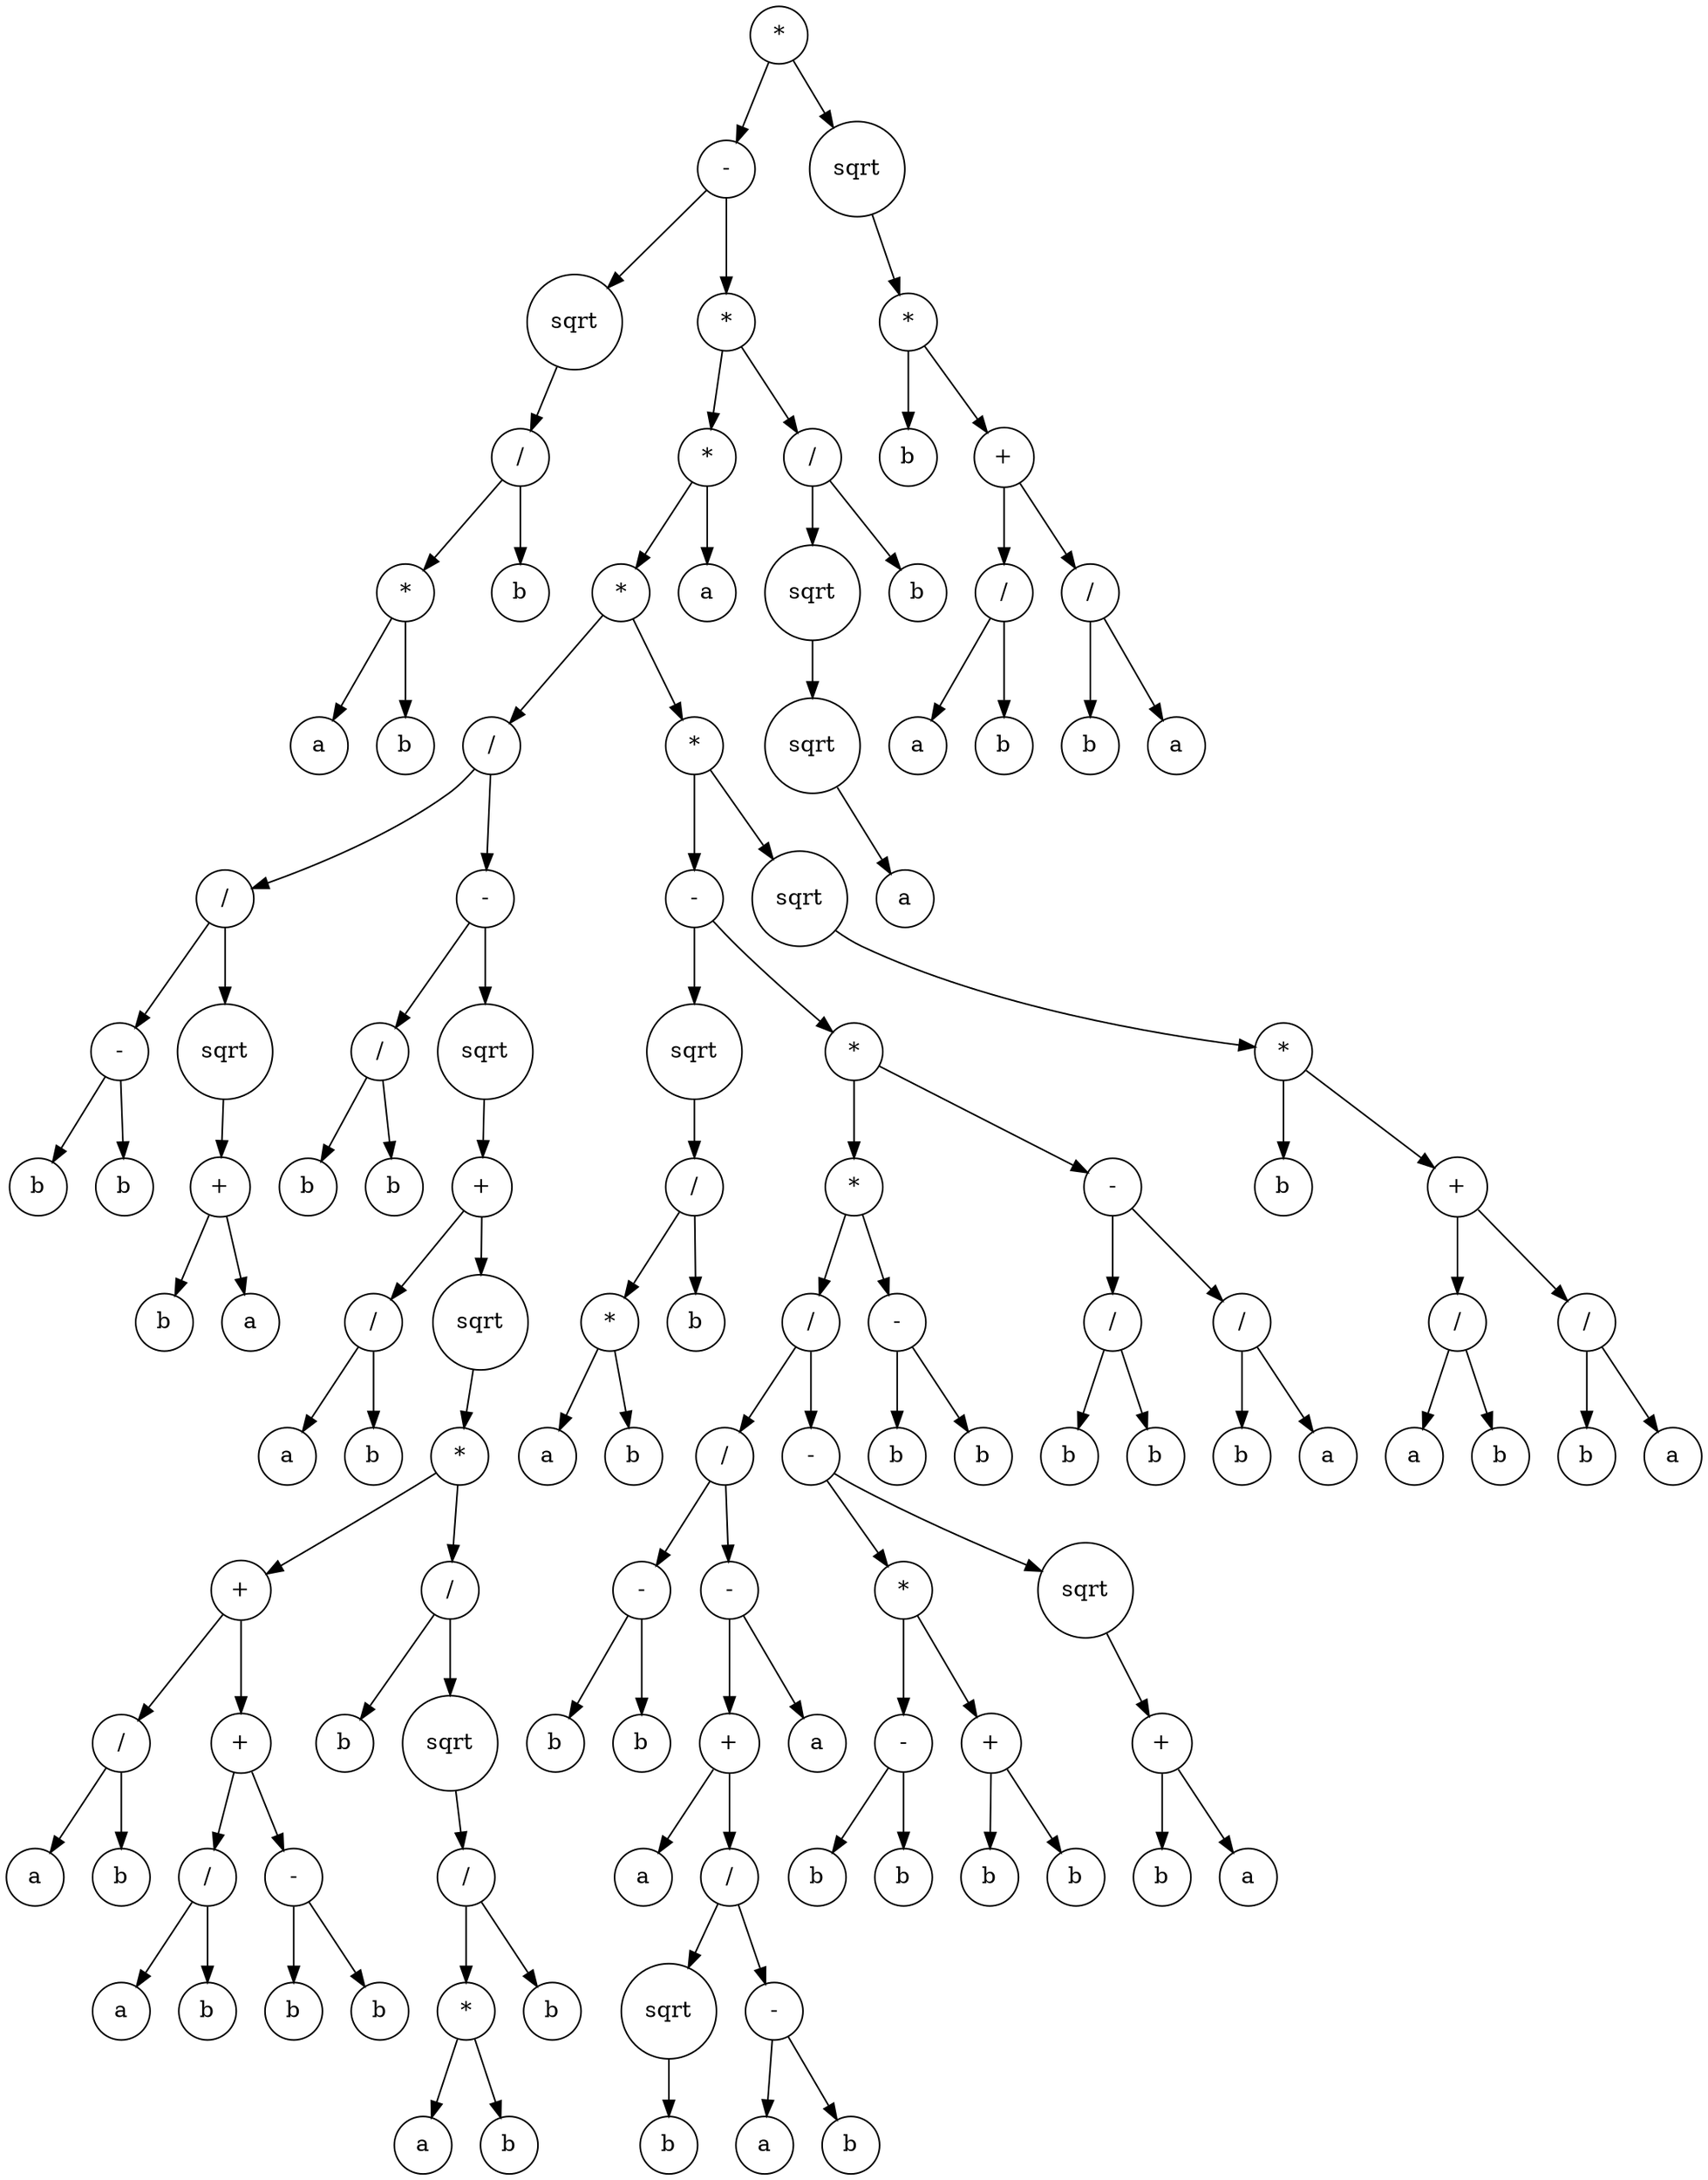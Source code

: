digraph g {
graph [ordering=out];
node [shape=circle];
n[label = "*"];
n0[label = "-"];
n00[label = "sqrt"];
n000[label = "/"];
n0000[label = "*"];
n00000[label = "a"];
n0000 -> n00000;
n00001[label = "b"];
n0000 -> n00001;
n000 -> n0000;
n0001[label = "b"];
n000 -> n0001;
n00 -> n000;
n0 -> n00;
n01[label = "*"];
n010[label = "*"];
n0100[label = "*"];
n01000[label = "/"];
n010000[label = "/"];
n0100000[label = "-"];
n01000000[label = "b"];
n0100000 -> n01000000;
n01000001[label = "b"];
n0100000 -> n01000001;
n010000 -> n0100000;
n0100001[label = "sqrt"];
n01000010[label = "+"];
n010000100[label = "b"];
n01000010 -> n010000100;
n010000101[label = "a"];
n01000010 -> n010000101;
n0100001 -> n01000010;
n010000 -> n0100001;
n01000 -> n010000;
n010001[label = "-"];
n0100010[label = "/"];
n01000100[label = "b"];
n0100010 -> n01000100;
n01000101[label = "b"];
n0100010 -> n01000101;
n010001 -> n0100010;
n0100011[label = "sqrt"];
n01000110[label = "+"];
n010001100[label = "/"];
n0100011000[label = "a"];
n010001100 -> n0100011000;
n0100011001[label = "b"];
n010001100 -> n0100011001;
n01000110 -> n010001100;
n010001101[label = "sqrt"];
n0100011010[label = "*"];
n01000110100[label = "+"];
n010001101000[label = "/"];
n0100011010000[label = "a"];
n010001101000 -> n0100011010000;
n0100011010001[label = "b"];
n010001101000 -> n0100011010001;
n01000110100 -> n010001101000;
n010001101001[label = "+"];
n0100011010010[label = "/"];
n01000110100100[label = "a"];
n0100011010010 -> n01000110100100;
n01000110100101[label = "b"];
n0100011010010 -> n01000110100101;
n010001101001 -> n0100011010010;
n0100011010011[label = "-"];
n01000110100110[label = "b"];
n0100011010011 -> n01000110100110;
n01000110100111[label = "b"];
n0100011010011 -> n01000110100111;
n010001101001 -> n0100011010011;
n01000110100 -> n010001101001;
n0100011010 -> n01000110100;
n01000110101[label = "/"];
n010001101010[label = "b"];
n01000110101 -> n010001101010;
n010001101011[label = "sqrt"];
n0100011010110[label = "/"];
n01000110101100[label = "*"];
n010001101011000[label = "a"];
n01000110101100 -> n010001101011000;
n010001101011001[label = "b"];
n01000110101100 -> n010001101011001;
n0100011010110 -> n01000110101100;
n01000110101101[label = "b"];
n0100011010110 -> n01000110101101;
n010001101011 -> n0100011010110;
n01000110101 -> n010001101011;
n0100011010 -> n01000110101;
n010001101 -> n0100011010;
n01000110 -> n010001101;
n0100011 -> n01000110;
n010001 -> n0100011;
n01000 -> n010001;
n0100 -> n01000;
n01001[label = "*"];
n010010[label = "-"];
n0100100[label = "sqrt"];
n01001000[label = "/"];
n010010000[label = "*"];
n0100100000[label = "a"];
n010010000 -> n0100100000;
n0100100001[label = "b"];
n010010000 -> n0100100001;
n01001000 -> n010010000;
n010010001[label = "b"];
n01001000 -> n010010001;
n0100100 -> n01001000;
n010010 -> n0100100;
n0100101[label = "*"];
n01001010[label = "*"];
n010010100[label = "/"];
n0100101000[label = "/"];
n01001010000[label = "-"];
n010010100000[label = "b"];
n01001010000 -> n010010100000;
n010010100001[label = "b"];
n01001010000 -> n010010100001;
n0100101000 -> n01001010000;
n01001010001[label = "-"];
n010010100010[label = "+"];
n0100101000100[label = "a"];
n010010100010 -> n0100101000100;
n0100101000101[label = "/"];
n01001010001010[label = "sqrt"];
n010010100010100[label = "b"];
n01001010001010 -> n010010100010100;
n0100101000101 -> n01001010001010;
n01001010001011[label = "-"];
n010010100010110[label = "a"];
n01001010001011 -> n010010100010110;
n010010100010111[label = "b"];
n01001010001011 -> n010010100010111;
n0100101000101 -> n01001010001011;
n010010100010 -> n0100101000101;
n01001010001 -> n010010100010;
n010010100011[label = "a"];
n01001010001 -> n010010100011;
n0100101000 -> n01001010001;
n010010100 -> n0100101000;
n0100101001[label = "-"];
n01001010010[label = "*"];
n010010100100[label = "-"];
n0100101001000[label = "b"];
n010010100100 -> n0100101001000;
n0100101001001[label = "b"];
n010010100100 -> n0100101001001;
n01001010010 -> n010010100100;
n010010100101[label = "+"];
n0100101001010[label = "b"];
n010010100101 -> n0100101001010;
n0100101001011[label = "b"];
n010010100101 -> n0100101001011;
n01001010010 -> n010010100101;
n0100101001 -> n01001010010;
n01001010011[label = "sqrt"];
n010010100110[label = "+"];
n0100101001100[label = "b"];
n010010100110 -> n0100101001100;
n0100101001101[label = "a"];
n010010100110 -> n0100101001101;
n01001010011 -> n010010100110;
n0100101001 -> n01001010011;
n010010100 -> n0100101001;
n01001010 -> n010010100;
n010010101[label = "-"];
n0100101010[label = "b"];
n010010101 -> n0100101010;
n0100101011[label = "b"];
n010010101 -> n0100101011;
n01001010 -> n010010101;
n0100101 -> n01001010;
n01001011[label = "-"];
n010010110[label = "/"];
n0100101100[label = "b"];
n010010110 -> n0100101100;
n0100101101[label = "b"];
n010010110 -> n0100101101;
n01001011 -> n010010110;
n010010111[label = "/"];
n0100101110[label = "b"];
n010010111 -> n0100101110;
n0100101111[label = "a"];
n010010111 -> n0100101111;
n01001011 -> n010010111;
n0100101 -> n01001011;
n010010 -> n0100101;
n01001 -> n010010;
n010011[label = "sqrt"];
n0100110[label = "*"];
n01001100[label = "b"];
n0100110 -> n01001100;
n01001101[label = "+"];
n010011010[label = "/"];
n0100110100[label = "a"];
n010011010 -> n0100110100;
n0100110101[label = "b"];
n010011010 -> n0100110101;
n01001101 -> n010011010;
n010011011[label = "/"];
n0100110110[label = "b"];
n010011011 -> n0100110110;
n0100110111[label = "a"];
n010011011 -> n0100110111;
n01001101 -> n010011011;
n0100110 -> n01001101;
n010011 -> n0100110;
n01001 -> n010011;
n0100 -> n01001;
n010 -> n0100;
n0101[label = "a"];
n010 -> n0101;
n01 -> n010;
n011[label = "/"];
n0110[label = "sqrt"];
n01100[label = "sqrt"];
n011000[label = "a"];
n01100 -> n011000;
n0110 -> n01100;
n011 -> n0110;
n0111[label = "b"];
n011 -> n0111;
n01 -> n011;
n0 -> n01;
n -> n0;
n1[label = "sqrt"];
n10[label = "*"];
n100[label = "b"];
n10 -> n100;
n101[label = "+"];
n1010[label = "/"];
n10100[label = "a"];
n1010 -> n10100;
n10101[label = "b"];
n1010 -> n10101;
n101 -> n1010;
n1011[label = "/"];
n10110[label = "b"];
n1011 -> n10110;
n10111[label = "a"];
n1011 -> n10111;
n101 -> n1011;
n10 -> n101;
n1 -> n10;
n -> n1;
}
